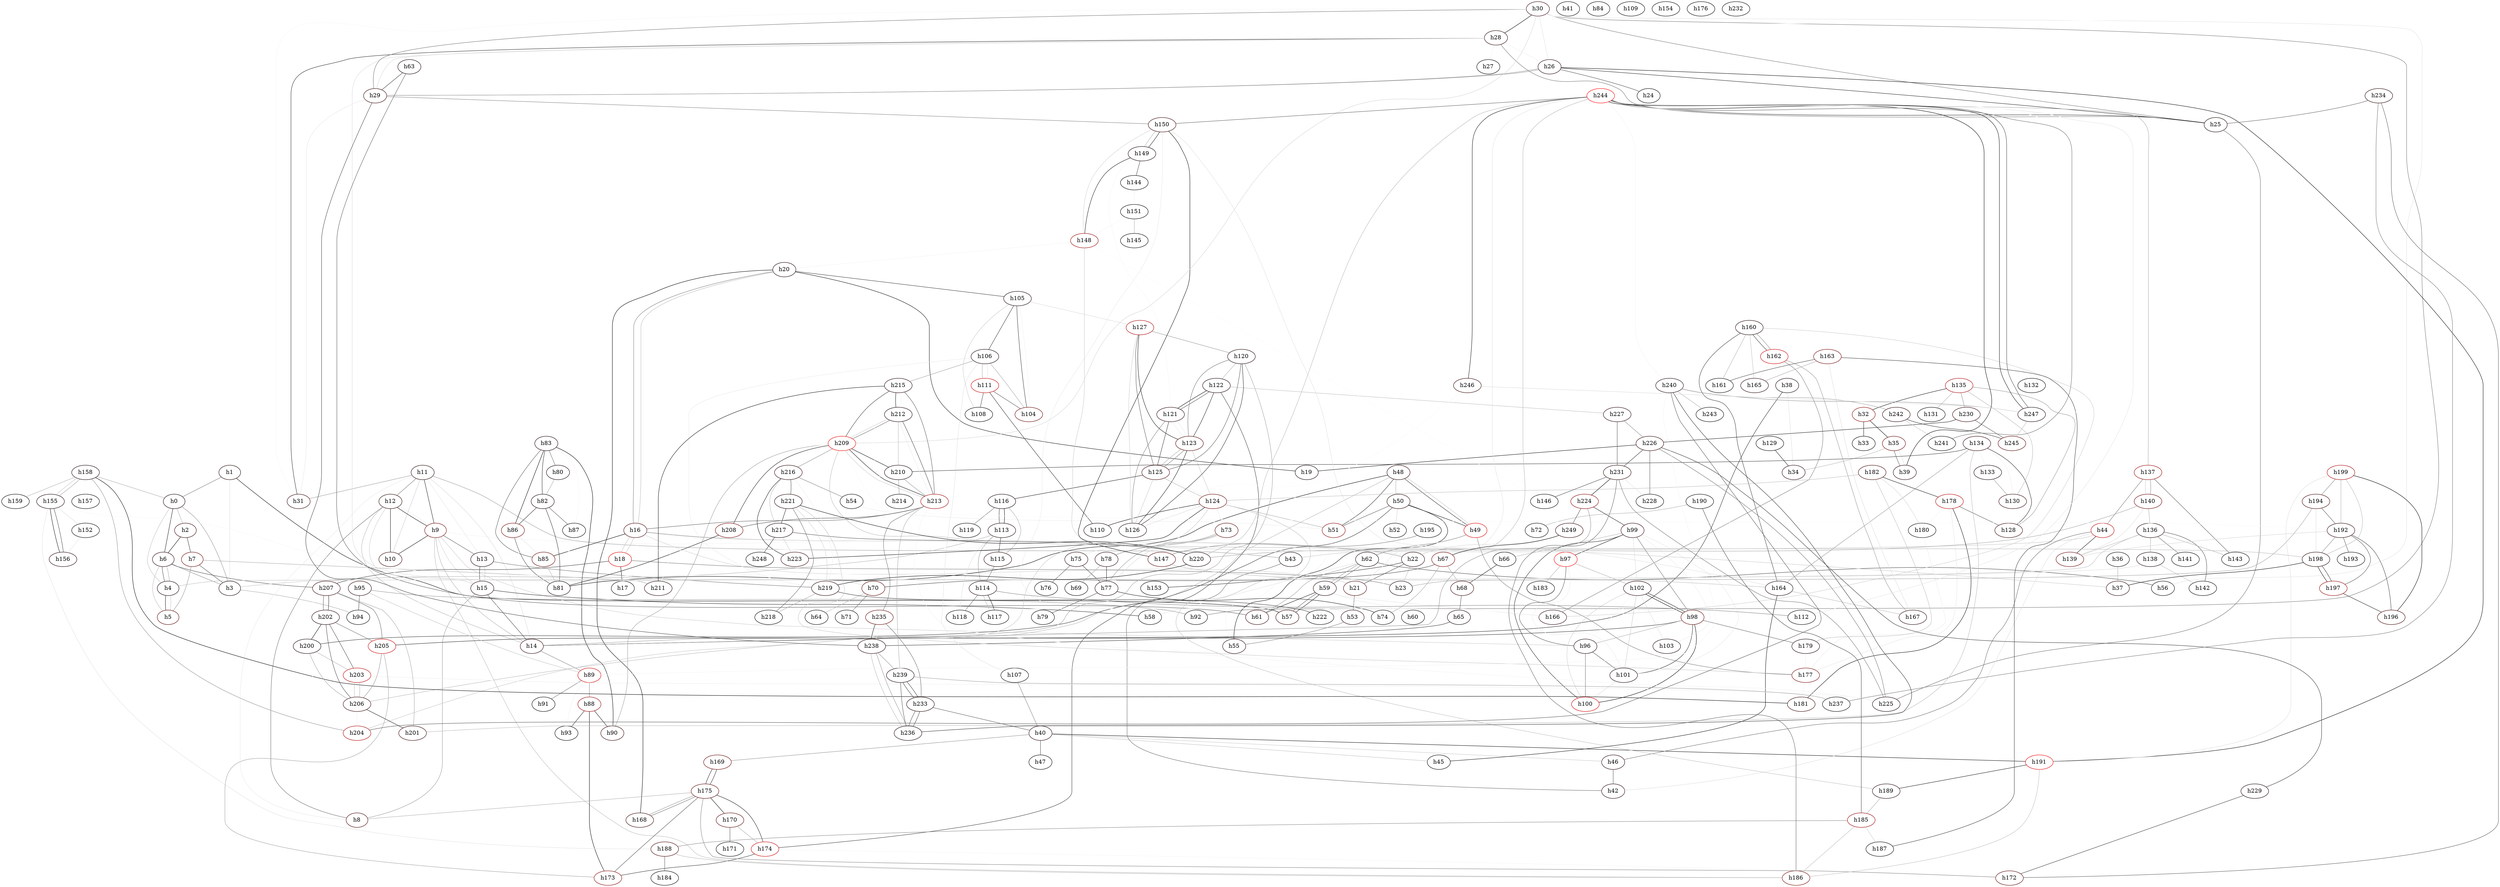 graph G {
{node [color="#120000"] h0}
{node [color="#220000"] h1}
{node [color="#330000"] h2}
{node [color="#160000"] h3}
{node [color="#110000"] h4}
{node [color="#550000"] h5}
{node [color="#270000"] h6}
{node [color="#660000"] h7}
{node [color="#440000"] h8}
{node [color="#6f0000"] h9}
{node [color="#330000"] h10}
{node [color="#200000"] h11}
{node [color="#270000"] h12}
{node [color="#120000"] h13}
{node [color="#2a0000"] h14}
{node [color="#1e0000"] h15}
{node [color="#430000"] h16}
{node [color="#000000"] h17}
{node [color="#dd0000"] h18}
{node [color="#110000"] h19}
{node [color="#180000"] h20}
{node [color="#440000"] h21}
{node [color="#200000"] h22}
{node [color="#110000"] h23}
{node [color="#000000"] h24}
{node [color="#1a0000"] h25}
{node [color="#1f0000"] h26}
{node [color="#000000"] h27}
{node [color="#200000"] h28}
{node [color="#300000"] h29}
{node [color="#370000"] h30}
{node [color="#330000"] h31}
{node [color="#880000"] h32}
{node [color="#000000"] h33}
{node [color="#220000"] h34}
{node [color="#660000"] h35}
{node [color="#000000"] h36}
{node [color="#220000"] h37}
{node [color="#110000"] h38}
{node [color="#220000"] h39}
{node [color="#200000"] h40}
{node [color="#000000"] h41}
{node [color="#220000"] h42}
{node [color="#110000"] h43}
{node [color="#bb0000"] h44}
{node [color="#000000"] h45}
{node [color="#220000"] h46}
{node [color="#000000"] h47}
{node [color="#270000"] h48}
{node [color="#dd0000"] h49}
{node [color="#2a0000"] h50}
{node [color="#880000"] h51}
{node [color="#000000"] h52}
{node [color="#220000"] h53}
{node [color="#000000"] h54}
{node [color="#220000"] h55}
{node [color="#000000"] h56}
{node [color="#330000"] h57}
{node [color="#000000"] h58}
{node [color="#1f0000"] h59}
{node [color="#000000"] h60}
{node [color="#330000"] h61}
{node [color="#110000"] h62}
{node [color="#110000"] h63}
{node [color="#000000"] h64}
{node [color="#110000"] h65}
{node [color="#000000"] h66}
{node [color="#770000"] h67}
{node [color="#330000"] h68}
{node [color="#000000"] h69}
{node [color="#550000"] h70}
{node [color="#000000"] h71}
{node [color="#000000"] h72}
{node [color="#550000"] h73}
{node [color="#000000"] h74}
{node [color="#220000"] h75}
{node [color="#000000"] h76}
{node [color="#180000"] h77}
{node [color="#220000"] h78}
{node [color="#000000"] h79}
{node [color="#110000"] h80}
{node [color="#100000"] h81}
{node [color="#120000"] h82}
{node [color="#1a0000"] h83}
{node [color="#000000"] h84}
{node [color="#660000"] h85}
{node [color="#770000"] h86}
{node [color="#000000"] h87}
{node [color="#990000"] h88}
{node [color="#cc0000"] h89}
{node [color="#330000"] h90}
{node [color="#000000"] h91}
{node [color="#000000"] h92}
{node [color="#000000"] h93}
{node [color="#000000"] h94}
{node [color="#220000"] h95}
{node [color="#170000"] h96}
{node [color="#ff0000"] h97}
{node [color="#5b0000"] h98}
{node [color="#2c0000"] h99}
{node [color="#cc0000"] h100}
{node [color="#170000"] h101}
{node [color="#210000"] h102}
{node [color="#110000"] h103}
{node [color="#660000"] h104}
{node [color="#150000"] h105}
{node [color="#130000"] h106}
{node [color="#000000"] h107}
{node [color="#000000"] h108}
{node [color="#000000"] h109}
{node [color="#110000"] h110}
{node [color="#cc0000"] h111}
{node [color="#000000"] h112}
{node [color="#1b0000"] h113}
{node [color="#190000"] h114}
{node [color="#220000"] h115}
{node [color="#110000"] h116}
{node [color="#000000"] h117}
{node [color="#000000"] h118}
{node [color="#000000"] h119}
{node [color="#1c0000"] h120}
{node [color="#240000"] h121}
{node [color="#190000"] h122}
{node [color="#4f0000"] h123}
{node [color="#650000"] h124}
{node [color="#400000"] h125}
{node [color="#170000"] h126}
{node [color="#aa0000"] h127}
{node [color="#330000"] h128}
{node [color="#000000"] h129}
{node [color="#330000"] h130}
{node [color="#000000"] h131}
{node [color="#000000"] h132}
{node [color="#110000"] h133}
{node [color="#260000"] h134}
{node [color="#aa0000"] h135}
{node [color="#1f0000"] h136}
{node [color="#990000"] h137}
{node [color="#110000"] h138}
{node [color="#660000"] h139}
{node [color="#660000"] h140}
{node [color="#000000"] h141}
{node [color="#000000"] h142}
{node [color="#000000"] h143}
{node [color="#000000"] h144}
{node [color="#000000"] h145}
{node [color="#000000"] h146}
{node [color="#550000"] h147}
{node [color="#990000"] h148}
{node [color="#120000"] h149}
{node [color="#350000"] h150}
{node [color="#000000"] h151}
{node [color="#000000"] h152}
{node [color="#000000"] h153}
{node [color="#000000"] h154}
{node [color="#160000"] h155}
{node [color="#220000"] h156}
{node [color="#000000"] h157}
{node [color="#170000"] h158}
{node [color="#000000"] h159}
{node [color="#1b0000"] h160}
{node [color="#000000"] h161}
{node [color="#cc0000"] h162}
{node [color="#770000"] h163}
{node [color="#170000"] h164}
{node [color="#220000"] h165}
{node [color="#220000"] h166}
{node [color="#220000"] h167}
{node [color="#330000"] h168}
{node [color="#660000"] h169}
{node [color="#550000"] h170}
{node [color="#000000"] h171}
{node [color="#550000"] h172}
{node [color="#880000"] h173}
{node [color="#cc0000"] h174}
{node [color="#5b0000"] h175}
{node [color="#000000"] h176}
{node [color="#770000"] h177}
{node [color="#bb0000"] h178}
{node [color="#110000"] h179}
{node [color="#000000"] h180}
{node [color="#330000"] h181}
{node [color="#440000"] h182}
{node [color="#000000"] h183}
{node [color="#000000"] h184}
{node [color="#990000"] h185}
{node [color="#770000"] h186}
{node [color="#000000"] h187}
{node [color="#440000"] h188}
{node [color="#220000"] h189}
{node [color="#000000"] h190}
{node [color="#ee0000"] h191}
{node [color="#2b0000"] h192}
{node [color="#000000"] h193}
{node [color="#440000"] h194}
{node [color="#000000"] h195}
{node [color="#440000"] h196}
{node [color="#990000"] h197}
{node [color="#220000"] h198}
{node [color="#aa0000"] h199}
{node [color="#100000"] h200}
{node [color="#330000"] h201}
{node [color="#1e0000"] h202}
{node [color="#bb0000"] h203}
{node [color="#aa0000"] h204}
{node [color="#cc0000"] h205}
{node [color="#310000"] h206}
{node [color="#330000"] h207}
{node [color="#770000"] h208}
{node [color="#ea0000"] h209}
{node [color="#140000"] h210}
{node [color="#220000"] h211}
{node [color="#190000"] h212}
{node [color="#a10000"] h213}
{node [color="#000000"] h214}
{node [color="#210000"] h215}
{node [color="#280000"] h216}
{node [color="#100000"] h217}
{node [color="#000000"] h218}
{node [color="#270000"] h219}
{node [color="#150000"] h220}
{node [color="#1f0000"] h221}
{node [color="#000000"] h222}
{node [color="#330000"] h223}
{node [color="#880000"] h224}
{node [color="#110000"] h225}
{node [color="#2d0000"] h226}
{node [color="#220000"] h227}
{node [color="#000000"] h228}
{node [color="#110000"] h229}
{node [color="#330000"] h230}
{node [color="#2a0000"] h231}
{node [color="#000000"] h232}
{node [color="#1b0000"] h233}
{node [color="#220000"] h234}
{node [color="#660000"] h235}
{node [color="#170000"] h236}
{node [color="#000000"] h237}
{node [color="#200000"] h238}
{node [color="#160000"] h239}
{node [color="#180000"] h240}
{node [color="#000000"] h241}
{node [color="#220000"] h242}
{node [color="#000000"] h243}
{node [color="#ff0000"] h244}
{node [color="#550000"] h245}
{node [color="#330000"] h246}
{node [color="#160000"] h247}
{node [color="#000000"] h248}
{node [color="#330000"] h249}
{edge [color="#b1b1b1"] h0 -- h2 }
{edge [color="#949494"] h0 -- h3 }
{edge [color="#818181"] h1 -- h0 }
{edge [color="#191919"] h1 -- h57 }
{edge [color="#e0e0e0"] h1 -- h3 }
{edge [color="#111111"] h2 -- h6 }
{edge [color="#3d3d3d"] h2 -- h7 }
{edge [color="#aeaeae"] h3 -- h94 }
{edge [color="#292929"] h4 -- h5 }
{edge [color="#c0c0c0"] h4 -- h0 }
{edge [color="#ababab"] h4 -- h6 }
{edge [color="#c8c8c8"] h5 -- h4 }
{edge [color="#bcbcbc"] h6 -- h5 }
{edge [color="#262626"] h6 -- h0 }
{edge [color="#929292"] h6 -- h3 }
{edge [color="#555555"] h6 -- h207 }
{edge [color="#565656"] h6 -- h4 }
{edge [color="#959595"] h7 -- h5 }
{edge [color="#ababab"] h7 -- h211 }
{edge [color="#575757"] h7 -- h3 }
{edge [color="#2a2a2a"] h9 -- h11 }
{edge [color="#eeeeee"] h9 -- h12 }
{edge [color="#666666"] h9 -- h13 }
{edge [color="#cccccc"] h9 -- h96 }
{edge [color="#b2b2b2"] h9 -- h14 }
{edge [color="#d5d5d5"] h9 -- h15 }
{edge [color="#f3f3f3"] h9 -- h147 }
{edge [color="#bdbdbd"] h9 -- h186 }
{edge [color="#202020"] h9 -- h10 }
{edge [color="#7a7a7a"] h11 -- h12 }
{edge [color="#e7e7e7"] h11 -- h13 }
{edge [color="#e9e9e9"] h11 -- h8 }
{edge [color="#d9d9d9"] h11 -- h14 }
{edge [color="#9f9f9f"] h11 -- h31 }
{edge [color="#cacaca"] h11 -- h10 }
{edge [color="#a0a0a0"] h11 -- h43 }
{edge [color="#737373"] h12 -- h8 }
{edge [color="#b7b7b7"] h12 -- h14 }
{edge [color="#202020"] h12 -- h9 }
{edge [color="#232323"] h12 -- h10 }
{edge [color="#383838"] h13 -- h15 }
{edge [color="#777777"] h13 -- h219 }
{edge [color="#898989"] h14 -- h89 }
{edge [color="#cecece"] h15 -- h12 }
{edge [color="#c9c9c9"] h15 -- h13 }
{edge [color="#9d9d9d"] h15 -- h8 }
{edge [color="#363636"] h15 -- h58 }
{edge [color="#4d4d4d"] h15 -- h14 }
{edge [color="#949494"] h16 -- h22 }
{edge [color="#ffffff"] h16 -- h17 }
{edge [color="#c4c4c4"] h16 -- h18 }
{edge [color="#111111"] h16 -- h85 }
{edge [color="#bdbdbd"] h16 -- h20 }
{edge [color="#d2d2d2"] h16 -- h21 }
{edge [color="#c3c3c3"] h18 -- h16 }
{edge [color="#161616"] h18 -- h17 }
{edge [color="#7b7b7b"] h18 -- h23 }
{edge [color="#444444"] h18 -- h207 }
{edge [color="#848484"] h20 -- h16 }
{edge [color="#444444"] h20 -- h105 }
{edge [color="#1f1f1f"] h20 -- h19 }
{edge [color="#101010"] h20 -- h168 }
{edge [color="#666666"] h21 -- h53 }
{edge [color="#e1e1e1"] h22 -- h16 }
{edge [color="#c0c0c0"] h22 -- h23 }
{edge [color="#fdfdfd"] h22 -- h222 }
{edge [color="#333333"] h22 -- h153 }
{edge [color="#535353"] h22 -- h21 }
{edge [color="#727272"] h25 -- h225 }
{edge [color="#7c7c7c"] h25 -- h30 }
{edge [color="#969696"] h26 -- h29 }
{edge [color="#575757"] h26 -- h24 }
{edge [color="#e2e2e2"] h26 -- h30 }
{edge [color="#2e2e2e"] h26 -- h25 }
{edge [color="#f5f5f5"] h28 -- h27 }
{edge [color="#131313"] h28 -- h30 }
{edge [color="#7a7a7a"] h28 -- h25 }
{edge [color="#363636"] h28 -- h31 }
{edge [color="#dbdbdb"] h28 -- h70 }
{edge [color="#f0f0f0"] h28 -- h26 }
{edge [color="#d9d9d9"] h29 -- h28 }
{edge [color="#888888"] h29 -- h150 }
{edge [color="#797979"] h29 -- h30 }
{edge [color="#e7e7e7"] h29 -- h31 }
{edge [color="#999999"] h29 -- h26 }
{edge [color="#ffffff"] h30 -- h225 }
{edge [color="#f6f6f6"] h30 -- h28 }
{edge [color="#e3e3e3"] h30 -- h56 }
{edge [color="#f7f7f7"] h30 -- h31 }
{edge [color="#7b7b7b"] h30 -- h92 }
{edge [color="#2a2a2a"] h32 -- h33 }
{edge [color="#101010"] h32 -- h35 }
{edge [color="#5f5f5f"] h35 -- h39 }
{edge [color="#b8b8b8"] h35 -- h34 }
{edge [color="#afafaf"] h36 -- h37 }
{edge [color="#dfdfdf"] h38 -- h34 }
{edge [color="#313131"] h38 -- h205 }
{edge [color="#fbfbfb"] h38 -- h32 }
{edge [color="#dddddd"] h39 -- h35 }
{edge [color="#c2c2c2"] h40 -- h45 }
{edge [color="#cacaca"] h40 -- h46 }
{edge [color="#545454"] h40 -- h47 }
{edge [color="#1b1b1b"] h40 -- h191 }
{edge [color="#969696"] h40 -- h169 }
{edge [color="#6e6e6e"] h43 -- h42 }
{edge [color="#222222"] h44 -- h139 }
{edge [color="#707070"] h44 -- h46 }
{edge [color="#dedede"] h44 -- h42 }
{edge [color="#c8c8c8"] h44 -- h43 }
{edge [color="#5c5c5c"] h46 -- h42 }
{edge [color="#3b3b3b"] h48 -- h49 }
{edge [color="#b2b2b2"] h48 -- h50 }
{edge [color="#373737"] h48 -- h51 }
{edge [color="#b8b8b8"] h48 -- h206 }
{edge [color="#131313"] h48 -- h81 }
{edge [color="#7e7e7e"] h49 -- h177 }
{edge [color="#838383"] h49 -- h62 }
{edge [color="#cacaca"] h49 -- h48 }
{edge [color="#252525"] h50 -- h49 }
{edge [color="#191919"] h50 -- h55 }
{edge [color="#646464"] h50 -- h51 }
{edge [color="#3e3e3e"] h50 -- h200 }
{edge [color="#d5d5d5"] h50 -- h52 }
{edge [color="#ffffff"] h50 -- h48 }
{edge [color="#f3f3f3"] h51 -- h55 }
{edge [color="#828282"] h53 -- h55 }
{edge [color="#e9e9e9"] h53 -- h150 }
{edge [color="#ececec"] h54 -- h51 }
{edge [color="#2b2b2b"] h57 -- h59 }
{edge [color="#eaeaea"] h59 -- h60 }
{edge [color="#262626"] h59 -- h61 }
{edge [color="#e5e5e5"] h59 -- h166 }
{edge [color="#818181"] h59 -- h62 }
{edge [color="#6a6a6a"] h59 -- h57 }
{edge [color="#a2a2a2"] h61 -- h62 }
{edge [color="#4e4e4e"] h62 -- h56 }
{edge [color="#e3e3e3"] h62 -- h58 }
{edge [color="#999999"] h62 -- h59 }
{edge [color="#5f5f5f"] h63 -- h61 }
{edge [color="#444444"] h63 -- h29 }
{edge [color="#3d3d3d"] h65 -- h238 }
{edge [color="#212121"] h66 -- h68 }
{edge [color="#a9a9a9"] h67 -- h68 }
{edge [color="#a8a8a8"] h67 -- h74 }
{edge [color="#474747"] h67 -- h70 }
{edge [color="#5d5d5d"] h68 -- h65 }
{edge [color="#6c6c6c"] h70 -- h71 }
{edge [color="#b8b8b8"] h70 -- h64 }
{edge [color="#fcfcfc"] h72 -- h220 }
{edge [color="#9d9d9d"] h73 -- h77 }
{edge [color="#8a8a8a"] h73 -- h78 }
{edge [color="#e5e5e5"] h73 -- h75 }
{edge [color="#3e3e3e"] h75 -- h77 }
{edge [color="#606060"] h75 -- h76 }
{edge [color="#dbdbdb"] h77 -- h73 }
{edge [color="#525252"] h77 -- h79 }
{edge [color="#252525"] h77 -- h74 }
{edge [color="#2c2c2c"] h78 -- h77 }
{edge [color="#a6a6a6"] h78 -- h69 }
{edge [color="#aaaaaa"] h80 -- h82 }
{edge [color="#343434"] h82 -- h86 }
{edge [color="#393939"] h82 -- h81 }
{edge [color="#616161"] h82 -- h87 }
{edge [color="#353535"] h83 -- h82 }
{edge [color="#101010"] h83 -- h90 }
{edge [color="#727272"] h83 -- h80 }
{edge [color="#f5f5f5"] h83 -- h87 }
{edge [color="#5d5d5d"] h85 -- h83 }
{edge [color="#b8b8b8"] h85 -- h81 }
{edge [color="#101010"] h86 -- h83 }
{edge [color="#e5e5e5"] h86 -- h85 }
{edge [color="#4f4f4f"] h86 -- h81 }
{edge [color="#2d2d2d"] h88 -- h93 }
{edge [color="#1d1d1d"] h88 -- h90 }
{edge [color="#111111"] h88 -- h173 }
{edge [color="#f1f1f1"] h89 -- h93 }
{edge [color="#8b8b8b"] h89 -- h88 }
{edge [color="#7b7b7b"] h89 -- h91 }
{edge [color="#494949"] h95 -- h94 }
{edge [color="#c4c4c4"] h95 -- h89 }
{edge [color="#959595"] h95 -- h92 }
{edge [color="#555555"] h96 -- h101 }
{edge [color="#b2b2b2"] h97 -- h183 }
{edge [color="#5d5d5d"] h97 -- h96 }
{edge [color="#b2b2b2"] h97 -- h102 }
{edge [color="#f9f9f9"] h97 -- h103 }
{edge [color="#707070"] h98 -- h99 }
{edge [color="#111111"] h98 -- h100 }
{edge [color="#333333"] h98 -- h101 }
{edge [color="#adadad"] h98 -- h96 }
{edge [color="#272727"] h98 -- h102 }
{edge [color="#373737"] h98 -- h14 }
{edge [color="#6b6b6b"] h98 -- h179 }
{edge [color="#fcfcfc"] h98 -- h103 }
{edge [color="#b6b6b6"] h99 -- h66 }
{edge [color="#303030"] h99 -- h100 }
{edge [color="#e7e7e7"] h99 -- h101 }
{edge [color="#222222"] h99 -- h97 }
{edge [color="#ededed"] h99 -- h103 }
{edge [color="#767676"] h100 -- h96 }
{edge [color="#dcdcdc"] h101 -- h100 }
{edge [color="#ebebeb"] h101 -- h97 }
{edge [color="#dedede"] h102 -- h99 }
{edge [color="#cdcdcd"] h102 -- h100 }
{edge [color="#c9c9c9"] h102 -- h101 }
{edge [color="#f5f5f5"] h102 -- h96 }
{edge [color="#dedede"] h102 -- h103 }
{edge [color="#161616"] h102 -- h98 }
{edge [color="#ffffff"] h103 -- h101 }
{edge [color="#f2f2f2"] h104 -- h105 }
{edge [color="#444444"] h105 -- h104 }
{edge [color="#dcdcdc"] h105 -- h127 }
{edge [color="#3e3e3e"] h105 -- h106 }
{edge [color="#a6a6a6"] h106 -- h104 }
{edge [color="#a4a4a4"] h106 -- h215 }
{edge [color="#b0b0b0"] h106 -- h111 }
{edge [color="#e2e2e2"] h106 -- h107 }
{edge [color="#eaeaea"] h106 -- h219 }
{edge [color="#848484"] h107 -- h40 }
{edge [color="#cbcbcb"] h108 -- h105 }
{edge [color="#5f5f5f"] h111 -- h104 }
{edge [color="#353535"] h111 -- h110 }
{edge [color="#e3e3e3"] h111 -- h106 }
{edge [color="#4d4d4d"] h111 -- h108 }
{edge [color="#363636"] h113 -- h115 }
{edge [color="#171717"] h113 -- h116 }
{edge [color="#dedede"] h113 -- h118 }
{edge [color="#b2b2b2"] h113 -- h3 }
{edge [color="#999999"] h113 -- h114 }
{edge [color="#b3b3b3"] h114 -- h117 }
{edge [color="#858585"] h114 -- h112 }
{edge [color="#6b6b6b"] h114 -- h118 }
{edge [color="#767676"] h115 -- h114 }
{edge [color="#aaaaaa"] h116 -- h115 }
{edge [color="#444444"] h116 -- h113 }
{edge [color="#767676"] h116 -- h119 }
{edge [color="#1f1f1f"] h117 -- h114 }
{edge [color="#b3b3b3"] h120 -- h122 }
{edge [color="#a2a2a2"] h120 -- h14 }
{edge [color="#818181"] h121 -- h126 }
{edge [color="#f6f6f6"] h121 -- h149 }
{edge [color="#595959"] h121 -- h122 }
{edge [color="#eeeeee"] h121 -- h123 }
{edge [color="#3e3e3e"] h121 -- h125 }
{edge [color="#181818"] h122 -- h121 }
{edge [color="#c0c0c0"] h122 -- h227 }
{edge [color="#434343"] h122 -- h174 }
{edge [color="#202020"] h123 -- h126 }
{edge [color="#ececec"] h123 -- h121 }
{edge [color="#232323"] h123 -- h127 }
{edge [color="#2c2c2c"] h123 -- h122 }
{edge [color="#adadad"] h123 -- h125 }
{edge [color="#757575"] h123 -- h120 }
{edge [color="#dddddd"] h124 -- h126 }
{edge [color="#171717"] h124 -- h110 }
{edge [color="#c7c7c7"] h124 -- h204 }
{edge [color="#acacac"] h124 -- h51 }
{edge [color="#ededed"] h124 -- h73 }
{edge [color="#c0c0c0"] h124 -- h189 }
{edge [color="#c6c6c6"] h124 -- h123 }
{edge [color="#1b1b1b"] h124 -- h223 }
{edge [color="#f5f5f5"] h124 -- h125 }
{edge [color="#c9c9c9"] h125 -- h126 }
{edge [color="#282828"] h125 -- h116 }
{edge [color="#5e5e5e"] h125 -- h127 }
{edge [color="#808080"] h125 -- h123 }
{edge [color="#b6b6b6"] h125 -- h124 }
{edge [color="#606060"] h125 -- h120 }
{edge [color="#353535"] h126 -- h120 }
{edge [color="#d0d0d0"] h127 -- h126 }
{edge [color="#9b9b9b"] h127 -- h120 }
{edge [color="#272727"] h129 -- h34 }
{edge [color="#f1f1f1"] h132 -- h247 }
{edge [color="#999999"] h133 -- h130 }
{edge [color="#eeeeee"] h134 -- h133 }
{edge [color="#444444"] h134 -- h210 }
{edge [color="#303030"] h134 -- h128 }
{edge [color="#bbbbbb"] h134 -- h201 }
{edge [color="#eeeeee"] h134 -- h130 }
{edge [color="#999999"] h134 -- h164 }
{edge [color="#9a9a9a"] h135 -- h128 }
{edge [color="#b8b8b8"] h135 -- h130 }
{edge [color="#222222"] h135 -- h32 }
{edge [color="#8e8e8e"] h135 -- h230 }
{edge [color="#b5b5b5"] h135 -- h131 }
{edge [color="#b6b6b6"] h136 -- h143 }
{edge [color="#b0b0b0"] h136 -- h138 }
{edge [color="#bbbbbb"] h136 -- h139 }
{edge [color="#6a6a6a"] h136 -- h141 }
{edge [color="#bfbfbf"] h136 -- h4 }
{edge [color="#575757"] h136 -- h142 }
{edge [color="#7b7b7b"] h137 -- h44 }
{edge [color="#616161"] h137 -- h143 }
{edge [color="#cfcfcf"] h137 -- h140 }
{edge [color="#dddddd"] h138 -- h3 }
{edge [color="#c1c1c1"] h138 -- h142 }
{edge [color="#919191"] h140 -- h137 }
{edge [color="#a5a5a5"] h140 -- h220 }
{edge [color="#dfdfdf"] h140 -- h139 }
{edge [color="#b0b0b0"] h140 -- h136 }
{edge [color="#f1f1f1"] h144 -- h151 }
{edge [color="#fbfbfb"] h146 -- h148 }
{edge [color="#bdbdbd"] h147 -- h164 }
{edge [color="#272727"] h148 -- h149 }
{edge [color="#d4d4d4"] h148 -- h150 }
{edge [color="#f3f3f3"] h148 -- h20 }
{edge [color="#cacaca"] h148 -- h37 }
{edge [color="#505050"] h149 -- h144 }
{edge [color="#2a2a2a"] h149 -- h150 }
{edge [color="#fdfdfd"] h149 -- h145 }
{edge [color="#b3b3b3"] h150 -- h149 }
{edge [color="#191919"] h150 -- h147 }
{edge [color="#f6f6f6"] h151 -- h148 }
{edge [color="#b4b4b4"] h151 -- h145 }
{edge [color="#e5e5e5"] h152 -- h156 }
{edge [color="#e3e3e3"] h155 -- h188 }
{edge [color="#1e1e1e"] h155 -- h156 }
{edge [color="#dfdfdf"] h155 -- h152 }
{edge [color="#a7a7a7"] h155 -- h158 }
{edge [color="#f7f7f7"] h155 -- h153 }
{edge [color="#505050"] h156 -- h155 }
{edge [color="#b2b2b2"] h158 -- h159 }
{edge [color="#121212"] h158 -- h181 }
{edge [color="#afafaf"] h158 -- h0 }
{edge [color="#969696"] h158 -- h204 }
{edge [color="#c7c7c7"] h158 -- h155 }
{edge [color="#fafafa"] h158 -- h157 }
{edge [color="#c2c2c2"] h160 -- h165 }
{edge [color="#cdcdcd"] h160 -- h166 }
{edge [color="#b2b2b2"] h160 -- h161 }
{edge [color="#424242"] h160 -- h162 }
{edge [color="#ffffff"] h160 -- h120 }
{edge [color="#444444"] h160 -- h164 }
{edge [color="#f2f2f2"] h162 -- h165 }
{edge [color="#8f8f8f"] h162 -- h160 }
{edge [color="#808080"] h162 -- h166 }
{edge [color="#999999"] h162 -- h167 }
{edge [color="#454545"] h163 -- h187 }
{edge [color="#aaaaaa"] h163 -- h165 }
{edge [color="#535353"] h163 -- h161 }
{edge [color="#dddddd"] h163 -- h167 }
{edge [color="#1c1c1c"] h164 -- h45 }
{edge [color="#e1e1e1"] h164 -- h150 }
{edge [color="#bcbcbc"] h164 -- h167 }
{edge [color="#777777"] h168 -- h175 }
{edge [color="#2d2d2d"] h169 -- h175 }
{edge [color="#5b5b5b"] h170 -- h171 }
{edge [color="#aeaeae"] h170 -- h174 }
{edge [color="#fcfcfc"] h170 -- h169 }
{edge [color="#f5f5f5"] h174 -- h172 }
{edge [color="#3e3e3e"] h174 -- h173 }
{edge [color="#151515"] h175 -- h170 }
{edge [color="#878787"] h175 -- h172 }
{edge [color="#b0b0b0"] h175 -- h8 }
{edge [color="#575757"] h175 -- h173 }
{edge [color="#999999"] h175 -- h168 }
{edge [color="#282828"] h175 -- h174 }
{edge [color="#333333"] h175 -- h169 }
{edge [color="#f2f2f2"] h177 -- h181 }
{edge [color="#191919"] h178 -- h181 }
{edge [color="#e6e6e6"] h178 -- h177 }
{edge [color="#636363"] h178 -- h128 }
{edge [color="#f5f5f5"] h178 -- h180 }
{edge [color="#efefef"] h179 -- h177 }
{edge [color="#ececec"] h180 -- h177 }
{edge [color="#272727"] h182 -- h178 }
{edge [color="#bebebe"] h182 -- h179 }
{edge [color="#bebebe"] h182 -- h124 }
{edge [color="#d6d6d6"] h182 -- h180 }
{edge [color="#cdcdcd"] h185 -- h187 }
{edge [color="#8c8c8c"] h185 -- h188 }
{edge [color="#bebebe"] h185 -- h186 }
{edge [color="#646464"] h188 -- h184 }
{edge [color="#b9b9b9"] h188 -- h186 }
{edge [color="#afafaf"] h189 -- h185 }
{edge [color="#afafaf"] h190 -- h72 }
{edge [color="#4c4c4c"] h190 -- h185 }
{edge [color="#252525"] h191 -- h189 }
{edge [color="#141414"] h191 -- h26 }
{edge [color="#c0c0c0"] h191 -- h186 }
{edge [color="#8d8d8d"] h192 -- h198 }
{edge [color="#5b5b5b"] h192 -- h193 }
{edge [color="#d6d6d6"] h192 -- h139 }
{edge [color="#474747"] h192 -- h196 }
{edge [color="#5c5c5c"] h194 -- h192 }
{edge [color="#dedede"] h194 -- h198 }
{edge [color="#a6a6a6"] h194 -- h23 }
{edge [color="#7c7c7c"] h195 -- h147 }
{edge [color="#5e5e5e"] h197 -- h192 }
{edge [color="#363636"] h197 -- h198 }
{edge [color="#333333"] h197 -- h196 }
{edge [color="#101010"] h198 -- h37 }
{edge [color="#171717"] h198 -- h197 }
{edge [color="#b0b0b0"] h199 -- h192 }
{edge [color="#bababa"] h199 -- h198 }
{edge [color="#888888"] h199 -- h194 }
{edge [color="#101010"] h199 -- h196 }
{edge [color="#dedede"] h199 -- h191 }
{edge [color="#b4b4b4"] h200 -- h203 }
{edge [color="#fcfcfc"] h200 -- h204 }
{edge [color="#a5a5a5"] h200 -- h206 }
{edge [color="#fdfdfd"] h200 -- h207 }
{edge [color="#4f4f4f"] h202 -- h203 }
{edge [color="#797979"] h202 -- h205 }
{edge [color="#111111"] h202 -- h200 }
{edge [color="#333333"] h202 -- h207 }
{edge [color="#eeeeee"] h203 -- h225 }
{edge [color="#bfbfbf"] h203 -- h206 }
{edge [color="#929292"] h205 -- h206 }
{edge [color="#a3a3a3"] h205 -- h173 }
{edge [color="#b5b5b5"] h206 -- h203 }
{edge [color="#eeeeee"] h206 -- h204 }
{edge [color="#292929"] h206 -- h201 }
{edge [color="#4e4e4e"] h206 -- h202 }
{edge [color="#fbfbfb"] h207 -- h166 }
{edge [color="#696969"] h207 -- h205 }
{edge [color="#a7a7a7"] h207 -- h201 }
{edge [color="#656565"] h207 -- h202 }
{edge [color="#292929"] h208 -- h209 }
{edge [color="#212121"] h208 -- h81 }
{edge [color="#f9f9f9"] h209 -- h192 }
{edge [color="#bbbbbb"] h209 -- h198 }
{edge [color="#464646"] h209 -- h215 }
{edge [color="#212121"] h209 -- h210 }
{edge [color="#919191"] h209 -- h216 }
{edge [color="#9f9f9f"] h209 -- h90 }
{edge [color="#fefefe"] h209 -- h211 }
{edge [color="#d7d7d7"] h209 -- h30 }
{edge [color="#747474"] h209 -- h212 }
{edge [color="#cccccc"] h209 -- h213 }
{edge [color="#fbfbfb"] h209 -- h208 }
{edge [color="#999999"] h210 -- h214 }
{edge [color="#b7b7b7"] h210 -- h212 }
{edge [color="#979797"] h210 -- h213 }
{edge [color="#cecece"] h212 -- h209 }
{edge [color="#f3f3f3"] h212 -- h215 }
{edge [color="#e9e9e9"] h212 -- h213 }
{edge [color="#f3f3f3"] h213 -- h225 }
{edge [color="#666666"] h213 -- h16 }
{edge [color="#202020"] h213 -- h209 }
{edge [color="#5d5d5d"] h213 -- h215 }
{edge [color="#f7f7f7"] h213 -- h210 }
{edge [color="#4a4a4a"] h213 -- h212 }
{edge [color="#747474"] h213 -- h235 }
{edge [color="#525252"] h213 -- h208 }
{edge [color="#fefefe"] h215 -- h214 }
{edge [color="#222222"] h215 -- h211 }
{edge [color="#272727"] h215 -- h212 }
{edge [color="#fbfbfb"] h216 -- h221 }
{edge [color="#202020"] h216 -- h223 }
{edge [color="#878787"] h216 -- h54 }
{edge [color="#eeeeee"] h216 -- h219 }
{edge [color="#5a5a5a"] h217 -- h220 }
{edge [color="#333333"] h217 -- h248 }
{edge [color="#bbbbbb"] h217 -- h216 }
{edge [color="#cbcbcb"] h217 -- h223 }
{edge [color="#424242"] h219 -- h222 }
{edge [color="#aaaaaa"] h219 -- h218 }
{edge [color="#111111"] h220 -- h219 }
{edge [color="#1e1e1e"] h221 -- h220 }
{edge [color="#c7c7c7"] h221 -- h177 }
{edge [color="#545454"] h221 -- h216 }
{edge [color="#2d2d2d"] h221 -- h217 }
{edge [color="#707070"] h221 -- h218 }
{edge [color="#d3d3d3"] h221 -- h219 }
{edge [color="#303030"] h224 -- h99 }
{edge [color="#545454"] h224 -- h249 }
{edge [color="#939393"] h224 -- h14 }
{edge [color="#767676"] h226 -- h225 }
{edge [color="#3a3a3a"] h226 -- h231 }
{edge [color="#1e1e1e"] h226 -- h19 }
{edge [color="#5f5f5f"] h226 -- h228 }
{edge [color="#3f3f3f"] h226 -- h229 }
{edge [color="#929292"] h227 -- h226 }
{edge [color="#474747"] h229 -- h172 }
{edge [color="#292929"] h230 -- h226 }
{edge [color="#5e5e5e"] h230 -- h245 }
{edge [color="#7a7a7a"] h231 -- h225 }
{edge [color="#5c5c5c"] h231 -- h227 }
{edge [color="#e4e4e4"] h231 -- h228 }
{edge [color="#555555"] h231 -- h146 }
{edge [color="#111111"] h231 -- h224 }
{edge [color="#676767"] h231 -- h186 }
{edge [color="#535353"] h233 -- h236 }
{edge [color="#636363"] h233 -- h40 }
{edge [color="#454545"] h233 -- h239 }
{edge [color="#6a6a6a"] h233 -- h235 }
{edge [color="#7b7b7b"] h234 -- h237 }
{edge [color="#636363"] h234 -- h172 }
{edge [color="#676767"] h234 -- h25 }
{edge [color="#1e1e1e"] h235 -- h238 }
{edge [color="#979797"] h236 -- h238 }
{edge [color="#4a4a4a"] h236 -- h233 }
{edge [color="#595959"] h236 -- h239 }
{edge [color="#b8b8b8"] h238 -- h236 }
{edge [color="#4b4b4b"] h238 -- h29 }
{edge [color="#939393"] h238 -- h239 }
{edge [color="#f2f2f2"] h238 -- h235 }
{edge [color="#a2a2a2"] h239 -- h237 }
{edge [color="#424242"] h239 -- h233 }
{edge [color="#acacac"] h239 -- h213 }
{edge [color="#383838"] h240 -- h236 }
{edge [color="#969696"] h240 -- h247 }
{edge [color="#a3a3a3"] h240 -- h242 }
{edge [color="#5b5b5b"] h240 -- h204 }
{edge [color="#f4f4f4"] h240 -- h89 }
{edge [color="#b3b3b3"] h240 -- h243 }
{edge [color="#3e3e3e"] h242 -- h245 }
{edge [color="#c6c6c6"] h242 -- h241 }
{edge [color="#1f1f1f"] h244 -- h247 }
{edge [color="#acacac"] h244 -- h137 }
{edge [color="#b7b7b7"] h244 -- h22 }
{edge [color="#b9b9b9"] h244 -- h220 }
{edge [color="#131313"] h244 -- h39 }
{edge [color="#666666"] h244 -- h150 }
{edge [color="#e5e5e5"] h244 -- h112 }
{edge [color="#303030"] h244 -- h25 }
{edge [color="#ffffff"] h244 -- h245 }
{edge [color="#f4f4f4"] h244 -- h240 }
{edge [color="#212121"] h244 -- h246 }
{edge [color="#e3e3e3"] h244 -- h21 }
{edge [color="#737373"] h244 -- h241 }
{edge [color="#dddddd"] h246 -- h247 }
{edge [color="#f9f9f9"] h246 -- h13 }
{edge [color="#515151"] h247 -- h244 }
{edge [color="#bdbdbd"] h247 -- h245 }
{edge [color="#d8d8d8"] h249 -- h22 }
{edge [color="#101010"] h249 -- h67 }
}
